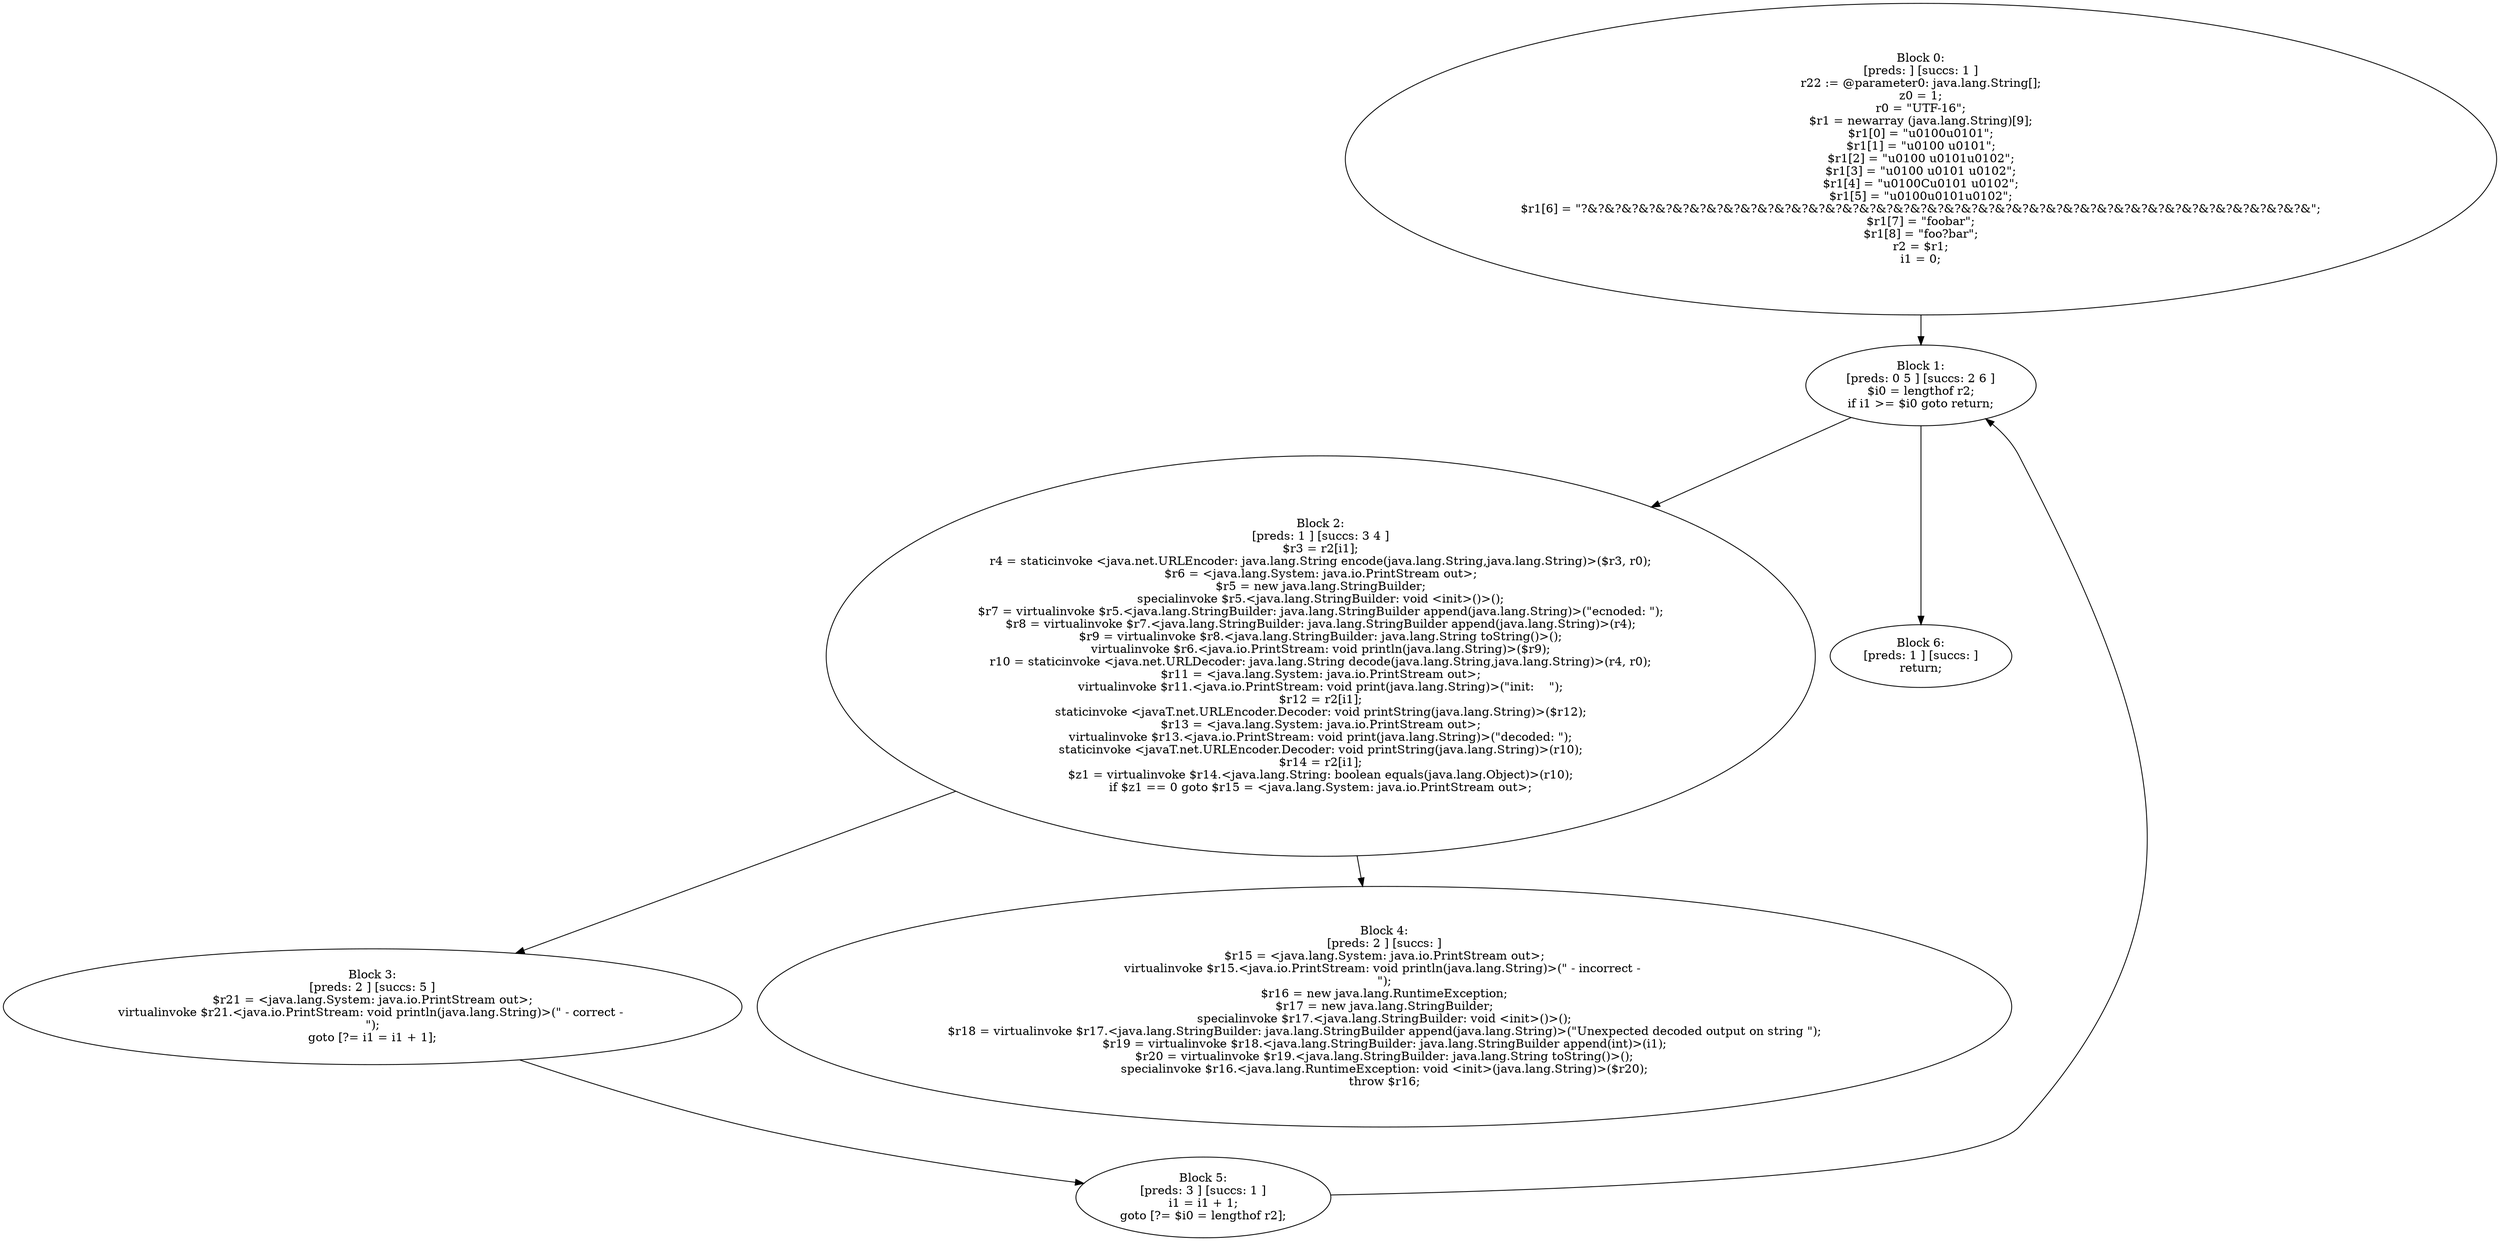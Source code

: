 digraph "unitGraph" {
    "Block 0:
[preds: ] [succs: 1 ]
r22 := @parameter0: java.lang.String[];
z0 = 1;
r0 = \"UTF-16\";
$r1 = newarray (java.lang.String)[9];
$r1[0] = \"\u0100\u0101\";
$r1[1] = \"\u0100 \u0101\";
$r1[2] = \"\u0100 \u0101\u0102\";
$r1[3] = \"\u0100 \u0101 \u0102\";
$r1[4] = \"\u0100C\u0101 \u0102\";
$r1[5] = \"\u0100\u0101\u0102\";
$r1[6] = \"?&?&?&?&?&?&?&?&?&?&?&?&?&?&?&?&?&?&?&?&?&?&?&?&?&?&?&?&?&?&?&?&?&?&?&?&?&?&?&?&?&?&?&\";
$r1[7] = \"foobar\";
$r1[8] = \"foo?bar\";
r2 = $r1;
i1 = 0;
"
    "Block 1:
[preds: 0 5 ] [succs: 2 6 ]
$i0 = lengthof r2;
if i1 >= $i0 goto return;
"
    "Block 2:
[preds: 1 ] [succs: 3 4 ]
$r3 = r2[i1];
r4 = staticinvoke <java.net.URLEncoder: java.lang.String encode(java.lang.String,java.lang.String)>($r3, r0);
$r6 = <java.lang.System: java.io.PrintStream out>;
$r5 = new java.lang.StringBuilder;
specialinvoke $r5.<java.lang.StringBuilder: void <init>()>();
$r7 = virtualinvoke $r5.<java.lang.StringBuilder: java.lang.StringBuilder append(java.lang.String)>(\"ecnoded: \");
$r8 = virtualinvoke $r7.<java.lang.StringBuilder: java.lang.StringBuilder append(java.lang.String)>(r4);
$r9 = virtualinvoke $r8.<java.lang.StringBuilder: java.lang.String toString()>();
virtualinvoke $r6.<java.io.PrintStream: void println(java.lang.String)>($r9);
r10 = staticinvoke <java.net.URLDecoder: java.lang.String decode(java.lang.String,java.lang.String)>(r4, r0);
$r11 = <java.lang.System: java.io.PrintStream out>;
virtualinvoke $r11.<java.io.PrintStream: void print(java.lang.String)>(\"init:    \");
$r12 = r2[i1];
staticinvoke <javaT.net.URLEncoder.Decoder: void printString(java.lang.String)>($r12);
$r13 = <java.lang.System: java.io.PrintStream out>;
virtualinvoke $r13.<java.io.PrintStream: void print(java.lang.String)>(\"decoded: \");
staticinvoke <javaT.net.URLEncoder.Decoder: void printString(java.lang.String)>(r10);
$r14 = r2[i1];
$z1 = virtualinvoke $r14.<java.lang.String: boolean equals(java.lang.Object)>(r10);
if $z1 == 0 goto $r15 = <java.lang.System: java.io.PrintStream out>;
"
    "Block 3:
[preds: 2 ] [succs: 5 ]
$r21 = <java.lang.System: java.io.PrintStream out>;
virtualinvoke $r21.<java.io.PrintStream: void println(java.lang.String)>(\" - correct - \n\");
goto [?= i1 = i1 + 1];
"
    "Block 4:
[preds: 2 ] [succs: ]
$r15 = <java.lang.System: java.io.PrintStream out>;
virtualinvoke $r15.<java.io.PrintStream: void println(java.lang.String)>(\" - incorrect - \n\");
$r16 = new java.lang.RuntimeException;
$r17 = new java.lang.StringBuilder;
specialinvoke $r17.<java.lang.StringBuilder: void <init>()>();
$r18 = virtualinvoke $r17.<java.lang.StringBuilder: java.lang.StringBuilder append(java.lang.String)>(\"Unexpected decoded output on string \");
$r19 = virtualinvoke $r18.<java.lang.StringBuilder: java.lang.StringBuilder append(int)>(i1);
$r20 = virtualinvoke $r19.<java.lang.StringBuilder: java.lang.String toString()>();
specialinvoke $r16.<java.lang.RuntimeException: void <init>(java.lang.String)>($r20);
throw $r16;
"
    "Block 5:
[preds: 3 ] [succs: 1 ]
i1 = i1 + 1;
goto [?= $i0 = lengthof r2];
"
    "Block 6:
[preds: 1 ] [succs: ]
return;
"
    "Block 0:
[preds: ] [succs: 1 ]
r22 := @parameter0: java.lang.String[];
z0 = 1;
r0 = \"UTF-16\";
$r1 = newarray (java.lang.String)[9];
$r1[0] = \"\u0100\u0101\";
$r1[1] = \"\u0100 \u0101\";
$r1[2] = \"\u0100 \u0101\u0102\";
$r1[3] = \"\u0100 \u0101 \u0102\";
$r1[4] = \"\u0100C\u0101 \u0102\";
$r1[5] = \"\u0100\u0101\u0102\";
$r1[6] = \"?&?&?&?&?&?&?&?&?&?&?&?&?&?&?&?&?&?&?&?&?&?&?&?&?&?&?&?&?&?&?&?&?&?&?&?&?&?&?&?&?&?&?&\";
$r1[7] = \"foobar\";
$r1[8] = \"foo?bar\";
r2 = $r1;
i1 = 0;
"->"Block 1:
[preds: 0 5 ] [succs: 2 6 ]
$i0 = lengthof r2;
if i1 >= $i0 goto return;
";
    "Block 1:
[preds: 0 5 ] [succs: 2 6 ]
$i0 = lengthof r2;
if i1 >= $i0 goto return;
"->"Block 2:
[preds: 1 ] [succs: 3 4 ]
$r3 = r2[i1];
r4 = staticinvoke <java.net.URLEncoder: java.lang.String encode(java.lang.String,java.lang.String)>($r3, r0);
$r6 = <java.lang.System: java.io.PrintStream out>;
$r5 = new java.lang.StringBuilder;
specialinvoke $r5.<java.lang.StringBuilder: void <init>()>();
$r7 = virtualinvoke $r5.<java.lang.StringBuilder: java.lang.StringBuilder append(java.lang.String)>(\"ecnoded: \");
$r8 = virtualinvoke $r7.<java.lang.StringBuilder: java.lang.StringBuilder append(java.lang.String)>(r4);
$r9 = virtualinvoke $r8.<java.lang.StringBuilder: java.lang.String toString()>();
virtualinvoke $r6.<java.io.PrintStream: void println(java.lang.String)>($r9);
r10 = staticinvoke <java.net.URLDecoder: java.lang.String decode(java.lang.String,java.lang.String)>(r4, r0);
$r11 = <java.lang.System: java.io.PrintStream out>;
virtualinvoke $r11.<java.io.PrintStream: void print(java.lang.String)>(\"init:    \");
$r12 = r2[i1];
staticinvoke <javaT.net.URLEncoder.Decoder: void printString(java.lang.String)>($r12);
$r13 = <java.lang.System: java.io.PrintStream out>;
virtualinvoke $r13.<java.io.PrintStream: void print(java.lang.String)>(\"decoded: \");
staticinvoke <javaT.net.URLEncoder.Decoder: void printString(java.lang.String)>(r10);
$r14 = r2[i1];
$z1 = virtualinvoke $r14.<java.lang.String: boolean equals(java.lang.Object)>(r10);
if $z1 == 0 goto $r15 = <java.lang.System: java.io.PrintStream out>;
";
    "Block 1:
[preds: 0 5 ] [succs: 2 6 ]
$i0 = lengthof r2;
if i1 >= $i0 goto return;
"->"Block 6:
[preds: 1 ] [succs: ]
return;
";
    "Block 2:
[preds: 1 ] [succs: 3 4 ]
$r3 = r2[i1];
r4 = staticinvoke <java.net.URLEncoder: java.lang.String encode(java.lang.String,java.lang.String)>($r3, r0);
$r6 = <java.lang.System: java.io.PrintStream out>;
$r5 = new java.lang.StringBuilder;
specialinvoke $r5.<java.lang.StringBuilder: void <init>()>();
$r7 = virtualinvoke $r5.<java.lang.StringBuilder: java.lang.StringBuilder append(java.lang.String)>(\"ecnoded: \");
$r8 = virtualinvoke $r7.<java.lang.StringBuilder: java.lang.StringBuilder append(java.lang.String)>(r4);
$r9 = virtualinvoke $r8.<java.lang.StringBuilder: java.lang.String toString()>();
virtualinvoke $r6.<java.io.PrintStream: void println(java.lang.String)>($r9);
r10 = staticinvoke <java.net.URLDecoder: java.lang.String decode(java.lang.String,java.lang.String)>(r4, r0);
$r11 = <java.lang.System: java.io.PrintStream out>;
virtualinvoke $r11.<java.io.PrintStream: void print(java.lang.String)>(\"init:    \");
$r12 = r2[i1];
staticinvoke <javaT.net.URLEncoder.Decoder: void printString(java.lang.String)>($r12);
$r13 = <java.lang.System: java.io.PrintStream out>;
virtualinvoke $r13.<java.io.PrintStream: void print(java.lang.String)>(\"decoded: \");
staticinvoke <javaT.net.URLEncoder.Decoder: void printString(java.lang.String)>(r10);
$r14 = r2[i1];
$z1 = virtualinvoke $r14.<java.lang.String: boolean equals(java.lang.Object)>(r10);
if $z1 == 0 goto $r15 = <java.lang.System: java.io.PrintStream out>;
"->"Block 3:
[preds: 2 ] [succs: 5 ]
$r21 = <java.lang.System: java.io.PrintStream out>;
virtualinvoke $r21.<java.io.PrintStream: void println(java.lang.String)>(\" - correct - \n\");
goto [?= i1 = i1 + 1];
";
    "Block 2:
[preds: 1 ] [succs: 3 4 ]
$r3 = r2[i1];
r4 = staticinvoke <java.net.URLEncoder: java.lang.String encode(java.lang.String,java.lang.String)>($r3, r0);
$r6 = <java.lang.System: java.io.PrintStream out>;
$r5 = new java.lang.StringBuilder;
specialinvoke $r5.<java.lang.StringBuilder: void <init>()>();
$r7 = virtualinvoke $r5.<java.lang.StringBuilder: java.lang.StringBuilder append(java.lang.String)>(\"ecnoded: \");
$r8 = virtualinvoke $r7.<java.lang.StringBuilder: java.lang.StringBuilder append(java.lang.String)>(r4);
$r9 = virtualinvoke $r8.<java.lang.StringBuilder: java.lang.String toString()>();
virtualinvoke $r6.<java.io.PrintStream: void println(java.lang.String)>($r9);
r10 = staticinvoke <java.net.URLDecoder: java.lang.String decode(java.lang.String,java.lang.String)>(r4, r0);
$r11 = <java.lang.System: java.io.PrintStream out>;
virtualinvoke $r11.<java.io.PrintStream: void print(java.lang.String)>(\"init:    \");
$r12 = r2[i1];
staticinvoke <javaT.net.URLEncoder.Decoder: void printString(java.lang.String)>($r12);
$r13 = <java.lang.System: java.io.PrintStream out>;
virtualinvoke $r13.<java.io.PrintStream: void print(java.lang.String)>(\"decoded: \");
staticinvoke <javaT.net.URLEncoder.Decoder: void printString(java.lang.String)>(r10);
$r14 = r2[i1];
$z1 = virtualinvoke $r14.<java.lang.String: boolean equals(java.lang.Object)>(r10);
if $z1 == 0 goto $r15 = <java.lang.System: java.io.PrintStream out>;
"->"Block 4:
[preds: 2 ] [succs: ]
$r15 = <java.lang.System: java.io.PrintStream out>;
virtualinvoke $r15.<java.io.PrintStream: void println(java.lang.String)>(\" - incorrect - \n\");
$r16 = new java.lang.RuntimeException;
$r17 = new java.lang.StringBuilder;
specialinvoke $r17.<java.lang.StringBuilder: void <init>()>();
$r18 = virtualinvoke $r17.<java.lang.StringBuilder: java.lang.StringBuilder append(java.lang.String)>(\"Unexpected decoded output on string \");
$r19 = virtualinvoke $r18.<java.lang.StringBuilder: java.lang.StringBuilder append(int)>(i1);
$r20 = virtualinvoke $r19.<java.lang.StringBuilder: java.lang.String toString()>();
specialinvoke $r16.<java.lang.RuntimeException: void <init>(java.lang.String)>($r20);
throw $r16;
";
    "Block 3:
[preds: 2 ] [succs: 5 ]
$r21 = <java.lang.System: java.io.PrintStream out>;
virtualinvoke $r21.<java.io.PrintStream: void println(java.lang.String)>(\" - correct - \n\");
goto [?= i1 = i1 + 1];
"->"Block 5:
[preds: 3 ] [succs: 1 ]
i1 = i1 + 1;
goto [?= $i0 = lengthof r2];
";
    "Block 5:
[preds: 3 ] [succs: 1 ]
i1 = i1 + 1;
goto [?= $i0 = lengthof r2];
"->"Block 1:
[preds: 0 5 ] [succs: 2 6 ]
$i0 = lengthof r2;
if i1 >= $i0 goto return;
";
}

